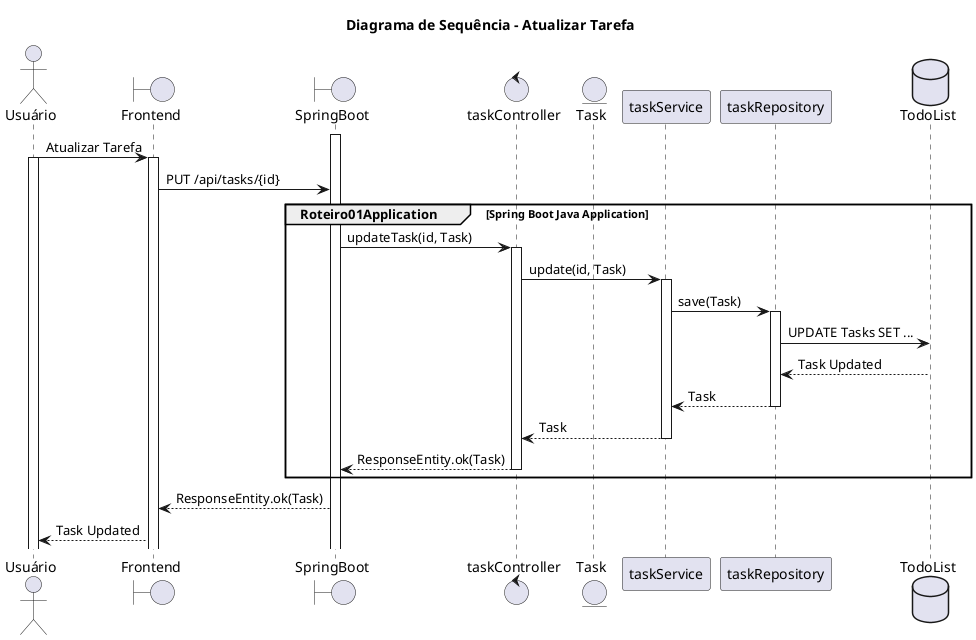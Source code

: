 @startuml
title Diagrama de Sequência - Atualizar Tarefa
actor Usuário
Boundary Frontend
Boundary SpringBoot
Control taskController
Entity Task
Participant taskService
Participant taskRepository
Database TodoList

activate SpringBoot
Usuário -> Frontend: Atualizar Tarefa
activate Usuário
activate Frontend
Frontend -> SpringBoot: PUT /api/tasks/{id}
group Roteiro01Application [Spring Boot Java Application]
SpringBoot -> taskController: updateTask(id, Task)
activate taskController
taskController -> taskService: update(id, Task)
activate taskService
taskService -> taskRepository: save(Task)
activate taskRepository
taskRepository -> TodoList: UPDATE Tasks SET ...
TodoList --> taskRepository: Task Updated
taskRepository --> taskService: Task
deactivate taskRepository
taskService --> taskController: Task
deactivate taskService
taskController --> SpringBoot: ResponseEntity.ok(Task)
deactivate taskController
end
SpringBoot --> Frontend: ResponseEntity.ok(Task)
Frontend --> Usuário: Task Updated
@enduml
